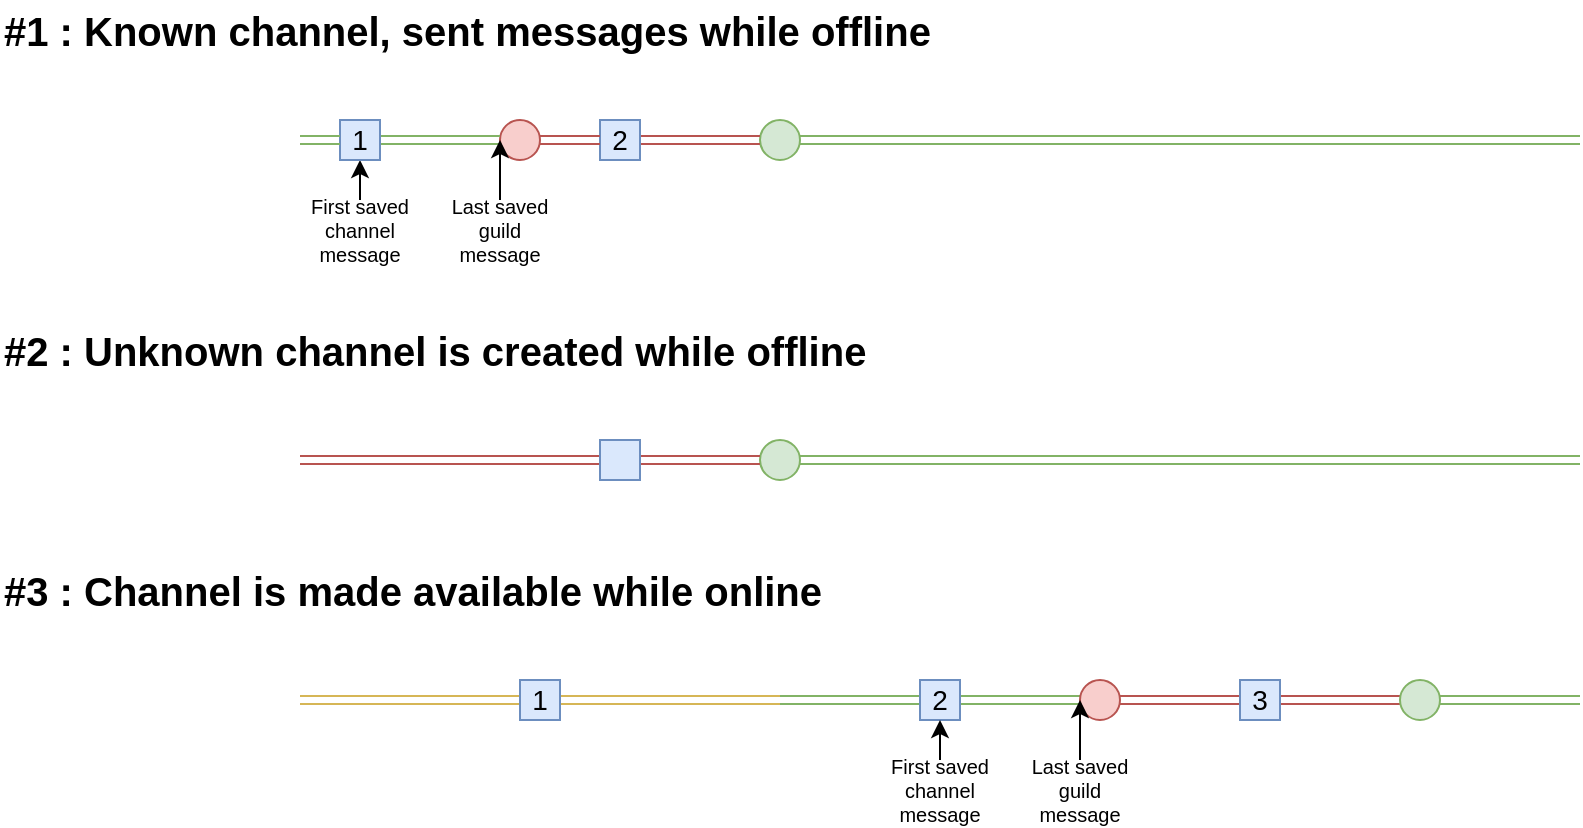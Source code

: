 <mxfile>
    <diagram id="KeBKWK-qA-_sth6gEzbw" name="Page-1">
        <mxGraphModel dx="1078" dy="482" grid="1" gridSize="10" guides="1" tooltips="1" connect="1" arrows="1" fold="1" page="1" pageScale="1" pageWidth="827" pageHeight="1169" math="0" shadow="0">
            <root>
                <mxCell id="0"/>
                <mxCell id="1" parent="0"/>
                <mxCell id="k-7QO2Fhay6mR6xeZc3G-1" value="" style="shape=link;html=1;rounded=0;startArrow=none;fillColor=#d5e8d4;strokeColor=#82b366;" parent="1" source="k-7QO2Fhay6mR6xeZc3G-7" edge="1">
                    <mxGeometry width="100" relative="1" as="geometry">
                        <mxPoint x="160" y="80" as="sourcePoint"/>
                        <mxPoint x="800" y="80" as="targetPoint"/>
                    </mxGeometry>
                </mxCell>
                <mxCell id="k-7QO2Fhay6mR6xeZc3G-4" value="" style="ellipse;whiteSpace=wrap;html=1;fillColor=#f8cecc;strokeColor=#b85450;" parent="1" vertex="1">
                    <mxGeometry x="260" y="70" width="20" height="20" as="geometry"/>
                </mxCell>
                <mxCell id="k-7QO2Fhay6mR6xeZc3G-6" value="" style="shape=link;html=1;rounded=0;endArrow=none;fillColor=#d5e8d4;strokeColor=#82b366;startArrow=none;" parent="1" source="k-7QO2Fhay6mR6xeZc3G-47" target="k-7QO2Fhay6mR6xeZc3G-4" edge="1">
                    <mxGeometry width="100" relative="1" as="geometry">
                        <mxPoint x="160" y="80" as="sourcePoint"/>
                        <mxPoint x="800" y="80" as="targetPoint"/>
                    </mxGeometry>
                </mxCell>
                <mxCell id="k-7QO2Fhay6mR6xeZc3G-7" value="" style="ellipse;whiteSpace=wrap;html=1;fillColor=#d5e8d4;strokeColor=#82b366;" parent="1" vertex="1">
                    <mxGeometry x="390" y="70" width="20" height="20" as="geometry"/>
                </mxCell>
                <mxCell id="k-7QO2Fhay6mR6xeZc3G-13" value="#1 : Known channel, sent messages while offline" style="text;strokeColor=none;fillColor=none;html=1;fontSize=20;fontStyle=1;verticalAlign=middle;align=left;" parent="1" vertex="1">
                    <mxGeometry x="10" y="10" width="480" height="30" as="geometry"/>
                </mxCell>
                <mxCell id="k-7QO2Fhay6mR6xeZc3G-16" value="#2 : Unknown channel is created while offline" style="text;strokeColor=none;fillColor=none;html=1;fontSize=20;fontStyle=1;verticalAlign=middle;align=left;" parent="1" vertex="1">
                    <mxGeometry x="10" y="170" width="480" height="30" as="geometry"/>
                </mxCell>
                <mxCell id="k-7QO2Fhay6mR6xeZc3G-27" value="" style="shape=link;html=1;rounded=0;startArrow=none;fillColor=#d5e8d4;strokeColor=#82b366;" parent="1" source="k-7QO2Fhay6mR6xeZc3G-30" edge="1">
                    <mxGeometry width="100" relative="1" as="geometry">
                        <mxPoint x="160" y="240" as="sourcePoint"/>
                        <mxPoint x="800" y="240" as="targetPoint"/>
                    </mxGeometry>
                </mxCell>
                <mxCell id="k-7QO2Fhay6mR6xeZc3G-30" value="" style="ellipse;whiteSpace=wrap;html=1;fillColor=#d5e8d4;strokeColor=#82b366;" parent="1" vertex="1">
                    <mxGeometry x="390" y="230" width="20" height="20" as="geometry"/>
                </mxCell>
                <mxCell id="k-7QO2Fhay6mR6xeZc3G-31" value="" style="shape=link;html=1;rounded=0;startArrow=none;endArrow=none;fillColor=#f8cecc;strokeColor=#b85450;" parent="1" target="k-7QO2Fhay6mR6xeZc3G-30" edge="1">
                    <mxGeometry width="100" relative="1" as="geometry">
                        <mxPoint x="330" y="240" as="sourcePoint"/>
                        <mxPoint x="800" y="240" as="targetPoint"/>
                    </mxGeometry>
                </mxCell>
                <mxCell id="k-7QO2Fhay6mR6xeZc3G-32" value="" style="shape=link;html=1;rounded=0;startArrow=none;endArrow=none;fillColor=#f8cecc;strokeColor=#b85450;" parent="1" edge="1">
                    <mxGeometry width="100" relative="1" as="geometry">
                        <mxPoint x="160" y="240" as="sourcePoint"/>
                        <mxPoint x="310" y="240" as="targetPoint"/>
                    </mxGeometry>
                </mxCell>
                <mxCell id="k-7QO2Fhay6mR6xeZc3G-33" value="" style="rounded=0;whiteSpace=wrap;html=1;fontSize=20;fillColor=#dae8fc;strokeColor=#6c8ebf;" parent="1" vertex="1">
                    <mxGeometry x="310" y="230" width="20" height="20" as="geometry"/>
                </mxCell>
                <mxCell id="k-7QO2Fhay6mR6xeZc3G-40" value="" style="shape=link;html=1;rounded=0;startArrow=none;endArrow=none;fillColor=#f8cecc;strokeColor=#b85450;entryX=0;entryY=0.5;entryDx=0;entryDy=0;" parent="1" source="k-7QO2Fhay6mR6xeZc3G-23" target="k-7QO2Fhay6mR6xeZc3G-7" edge="1">
                    <mxGeometry width="100" relative="1" as="geometry">
                        <mxPoint x="250" y="80" as="sourcePoint"/>
                        <mxPoint x="270" y="80.0" as="targetPoint"/>
                    </mxGeometry>
                </mxCell>
                <mxCell id="k-7QO2Fhay6mR6xeZc3G-43" value="Last saved guild message" style="text;html=1;strokeColor=none;fillColor=none;align=center;verticalAlign=middle;whiteSpace=wrap;rounded=0;fontSize=10;" parent="1" vertex="1">
                    <mxGeometry x="230" y="110" width="60" height="30" as="geometry"/>
                </mxCell>
                <mxCell id="k-7QO2Fhay6mR6xeZc3G-44" value="" style="endArrow=classic;html=1;rounded=0;fontSize=20;" parent="1" edge="1">
                    <mxGeometry width="50" height="50" relative="1" as="geometry">
                        <mxPoint x="190.0" y="110.0" as="sourcePoint"/>
                        <mxPoint x="190.0" y="90" as="targetPoint"/>
                    </mxGeometry>
                </mxCell>
                <mxCell id="k-7QO2Fhay6mR6xeZc3G-45" value="First saved channel message" style="text;html=1;strokeColor=none;fillColor=none;align=center;verticalAlign=middle;whiteSpace=wrap;rounded=0;fontSize=10;" parent="1" vertex="1">
                    <mxGeometry x="160" y="110" width="60" height="30" as="geometry"/>
                </mxCell>
                <mxCell id="k-7QO2Fhay6mR6xeZc3G-23" value="2" style="rounded=0;whiteSpace=wrap;html=1;fontSize=14;fillColor=#dae8fc;strokeColor=#6c8ebf;" parent="1" vertex="1">
                    <mxGeometry x="310" y="70" width="20" height="20" as="geometry"/>
                </mxCell>
                <mxCell id="k-7QO2Fhay6mR6xeZc3G-46" value="" style="shape=link;html=1;rounded=0;startArrow=none;endArrow=none;fillColor=#f8cecc;strokeColor=#b85450;entryX=0;entryY=0.5;entryDx=0;entryDy=0;exitX=1;exitY=0.5;exitDx=0;exitDy=0;" parent="1" source="k-7QO2Fhay6mR6xeZc3G-4" target="k-7QO2Fhay6mR6xeZc3G-23" edge="1">
                    <mxGeometry width="100" relative="1" as="geometry">
                        <mxPoint x="300" y="80" as="sourcePoint"/>
                        <mxPoint x="390" y="80.0" as="targetPoint"/>
                    </mxGeometry>
                </mxCell>
                <mxCell id="k-7QO2Fhay6mR6xeZc3G-47" value="1" style="rounded=0;whiteSpace=wrap;html=1;fontSize=14;fillColor=#dae8fc;strokeColor=#6c8ebf;" parent="1" vertex="1">
                    <mxGeometry x="180" y="70" width="20" height="20" as="geometry"/>
                </mxCell>
                <mxCell id="k-7QO2Fhay6mR6xeZc3G-48" value="" style="shape=link;html=1;rounded=0;endArrow=none;fillColor=#d5e8d4;strokeColor=#82b366;" parent="1" target="k-7QO2Fhay6mR6xeZc3G-47" edge="1">
                    <mxGeometry width="100" relative="1" as="geometry">
                        <mxPoint x="160" y="80.0" as="sourcePoint"/>
                        <mxPoint x="230" y="80.0" as="targetPoint"/>
                    </mxGeometry>
                </mxCell>
                <mxCell id="k-7QO2Fhay6mR6xeZc3G-36" value="" style="endArrow=classic;html=1;rounded=0;fontSize=20;exitX=0.5;exitY=0;exitDx=0;exitDy=0;" parent="1" source="k-7QO2Fhay6mR6xeZc3G-43" edge="1">
                    <mxGeometry width="50" height="50" relative="1" as="geometry">
                        <mxPoint x="260" y="100" as="sourcePoint"/>
                        <mxPoint x="260" y="80" as="targetPoint"/>
                    </mxGeometry>
                </mxCell>
                <mxCell id="k-7QO2Fhay6mR6xeZc3G-55" value="#3 : Channel is made available while online" style="text;strokeColor=none;fillColor=none;html=1;fontSize=20;fontStyle=1;verticalAlign=middle;align=left;" parent="1" vertex="1">
                    <mxGeometry x="10" y="290" width="480" height="30" as="geometry"/>
                </mxCell>
                <mxCell id="k-7QO2Fhay6mR6xeZc3G-67" value="" style="shape=link;html=1;rounded=0;startArrow=none;fillColor=#fff2cc;strokeColor=#d6b656;" parent="1" edge="1">
                    <mxGeometry width="100" relative="1" as="geometry">
                        <mxPoint x="160" y="360" as="sourcePoint"/>
                        <mxPoint x="400" y="360" as="targetPoint"/>
                    </mxGeometry>
                </mxCell>
                <mxCell id="k-7QO2Fhay6mR6xeZc3G-68" value="1" style="rounded=0;whiteSpace=wrap;html=1;fontSize=14;fillColor=#dae8fc;strokeColor=#6c8ebf;" parent="1" vertex="1">
                    <mxGeometry x="270" y="350" width="20" height="20" as="geometry"/>
                </mxCell>
                <mxCell id="k-7QO2Fhay6mR6xeZc3G-72" value="" style="shape=link;html=1;rounded=0;startArrow=none;fillColor=#d5e8d4;strokeColor=#82b366;entryX=0;entryY=0.5;entryDx=0;entryDy=0;" parent="1" target="k-7QO2Fhay6mR6xeZc3G-70" edge="1">
                    <mxGeometry width="100" relative="1" as="geometry">
                        <mxPoint x="400" y="360" as="sourcePoint"/>
                        <mxPoint x="640" y="359.89" as="targetPoint"/>
                    </mxGeometry>
                </mxCell>
                <mxCell id="k-7QO2Fhay6mR6xeZc3G-69" value="&lt;font style=&quot;font-size: 14px;&quot;&gt;2&lt;/font&gt;" style="rounded=0;whiteSpace=wrap;html=1;fontSize=14;fillColor=#dae8fc;strokeColor=#6c8ebf;" parent="1" vertex="1">
                    <mxGeometry x="470" y="350" width="20" height="20" as="geometry"/>
                </mxCell>
                <mxCell id="k-7QO2Fhay6mR6xeZc3G-70" value="" style="ellipse;whiteSpace=wrap;html=1;fillColor=#f8cecc;strokeColor=#b85450;" parent="1" vertex="1">
                    <mxGeometry x="550" y="350" width="20" height="20" as="geometry"/>
                </mxCell>
                <mxCell id="k-7QO2Fhay6mR6xeZc3G-73" value="" style="shape=link;html=1;rounded=0;startArrow=none;endArrow=none;fillColor=#f8cecc;strokeColor=#b85450;exitX=1;exitY=0.5;exitDx=0;exitDy=0;entryX=0;entryY=0.5;entryDx=0;entryDy=0;" parent="1" source="k-7QO2Fhay6mR6xeZc3G-70" target="k-7QO2Fhay6mR6xeZc3G-74" edge="1">
                    <mxGeometry width="100" relative="1" as="geometry">
                        <mxPoint x="590" y="360" as="sourcePoint"/>
                        <mxPoint x="680" y="360" as="targetPoint"/>
                    </mxGeometry>
                </mxCell>
                <mxCell id="k-7QO2Fhay6mR6xeZc3G-74" value="" style="ellipse;whiteSpace=wrap;html=1;fillColor=#d5e8d4;strokeColor=#82b366;" parent="1" vertex="1">
                    <mxGeometry x="710" y="350" width="20" height="20" as="geometry"/>
                </mxCell>
                <mxCell id="k-7QO2Fhay6mR6xeZc3G-75" value="" style="shape=link;html=1;rounded=0;startArrow=none;endArrow=none;fillColor=#d5e8d4;strokeColor=#82b366;exitX=1;exitY=0.5;exitDx=0;exitDy=0;" parent="1" source="k-7QO2Fhay6mR6xeZc3G-74" edge="1">
                    <mxGeometry width="100" relative="1" as="geometry">
                        <mxPoint x="580" y="370" as="sourcePoint"/>
                        <mxPoint x="800" y="360" as="targetPoint"/>
                    </mxGeometry>
                </mxCell>
                <mxCell id="k-7QO2Fhay6mR6xeZc3G-76" value="&lt;font style=&quot;font-size: 14px;&quot;&gt;3&lt;/font&gt;" style="rounded=0;whiteSpace=wrap;html=1;fontSize=14;fillColor=#dae8fc;strokeColor=#6c8ebf;" parent="1" vertex="1">
                    <mxGeometry x="630" y="350" width="20" height="20" as="geometry"/>
                </mxCell>
                <mxCell id="k-7QO2Fhay6mR6xeZc3G-77" value="Last saved guild message" style="text;html=1;strokeColor=none;fillColor=none;align=center;verticalAlign=middle;whiteSpace=wrap;rounded=0;fontSize=10;" parent="1" vertex="1">
                    <mxGeometry x="520" y="390" width="60" height="30" as="geometry"/>
                </mxCell>
                <mxCell id="k-7QO2Fhay6mR6xeZc3G-78" value="" style="endArrow=classic;html=1;rounded=0;fontSize=20;exitX=0.5;exitY=0;exitDx=0;exitDy=0;" parent="1" source="k-7QO2Fhay6mR6xeZc3G-77" edge="1">
                    <mxGeometry width="50" height="50" relative="1" as="geometry">
                        <mxPoint x="550" y="380" as="sourcePoint"/>
                        <mxPoint x="550" y="360" as="targetPoint"/>
                    </mxGeometry>
                </mxCell>
                <mxCell id="k-7QO2Fhay6mR6xeZc3G-81" value="" style="endArrow=classic;html=1;rounded=0;fontSize=20;" parent="1" edge="1">
                    <mxGeometry width="50" height="50" relative="1" as="geometry">
                        <mxPoint x="480.0" y="390" as="sourcePoint"/>
                        <mxPoint x="480.0" y="370" as="targetPoint"/>
                    </mxGeometry>
                </mxCell>
                <mxCell id="k-7QO2Fhay6mR6xeZc3G-82" value="First saved channel message" style="text;html=1;strokeColor=none;fillColor=none;align=center;verticalAlign=middle;whiteSpace=wrap;rounded=0;fontSize=10;" parent="1" vertex="1">
                    <mxGeometry x="450" y="390" width="60" height="30" as="geometry"/>
                </mxCell>
            </root>
        </mxGraphModel>
    </diagram>
</mxfile>